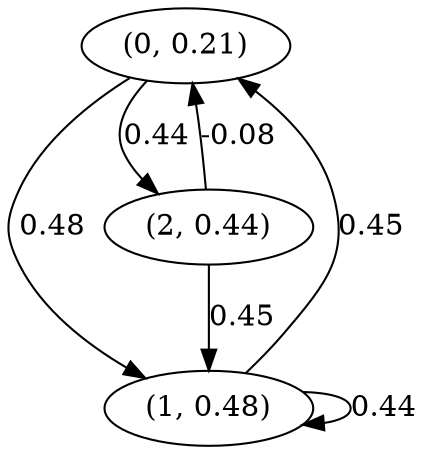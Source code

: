 digraph {
    0 [ label = "(0, 0.21)" ]
    1 [ label = "(1, 0.48)" ]
    2 [ label = "(2, 0.44)" ]
    1 -> 1 [ label = "0.44" ]
    1 -> 0 [ label = "0.45" ]
    2 -> 0 [ label = "-0.08" ]
    0 -> 1 [ label = "0.48" ]
    2 -> 1 [ label = "0.45" ]
    0 -> 2 [ label = "0.44" ]
}

